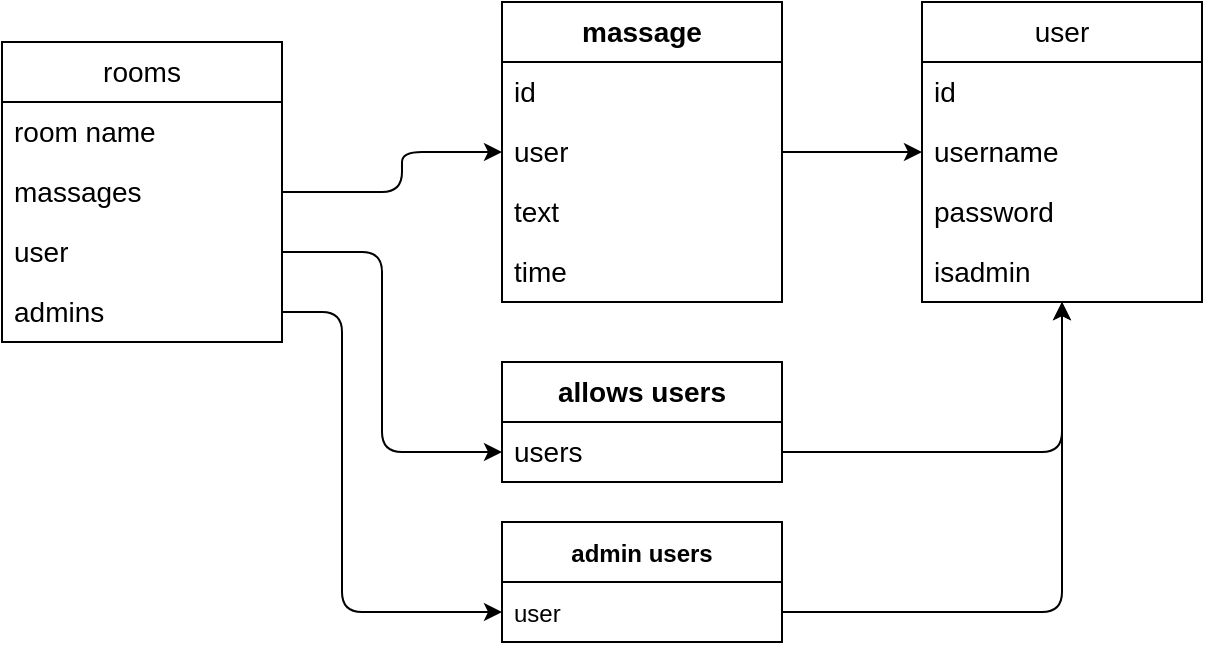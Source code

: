 <mxfile>
    <diagram id="Ml2dGVcdlFa9VVf0Y3eY" name="Page-1">
        <mxGraphModel dx="1112" dy="782" grid="1" gridSize="10" guides="1" tooltips="1" connect="1" arrows="1" fold="1" page="1" pageScale="1" pageWidth="850" pageHeight="1100" math="0" shadow="0">
            <root>
                <mxCell id="0"/>
                <mxCell id="1" parent="0"/>
                <mxCell id="07kP67LV0Qa-peX4RKDk-24" value="rooms" style="swimlane;fontStyle=0;childLayout=stackLayout;horizontal=1;startSize=30;horizontalStack=0;resizeParent=1;resizeParentMax=0;resizeLast=0;collapsible=1;marginBottom=0;whiteSpace=wrap;html=1;strokeColor=default;fontSize=14;fillColor=none;" parent="1" vertex="1">
                    <mxGeometry x="120" y="220" width="140" height="150" as="geometry"/>
                </mxCell>
                <mxCell id="07kP67LV0Qa-peX4RKDk-25" value="room name" style="text;strokeColor=none;fillColor=none;align=left;verticalAlign=middle;spacingLeft=4;spacingRight=4;overflow=hidden;points=[[0,0.5],[1,0.5]];portConstraint=eastwest;rotatable=0;whiteSpace=wrap;html=1;fontSize=14;" parent="07kP67LV0Qa-peX4RKDk-24" vertex="1">
                    <mxGeometry y="30" width="140" height="30" as="geometry"/>
                </mxCell>
                <mxCell id="07kP67LV0Qa-peX4RKDk-26" value="massages" style="text;strokeColor=none;fillColor=none;align=left;verticalAlign=middle;spacingLeft=4;spacingRight=4;overflow=hidden;points=[[0,0.5],[1,0.5]];portConstraint=eastwest;rotatable=0;whiteSpace=wrap;html=1;fontSize=14;" parent="07kP67LV0Qa-peX4RKDk-24" vertex="1">
                    <mxGeometry y="60" width="140" height="30" as="geometry"/>
                </mxCell>
                <mxCell id="QWubxXTpUSNdcqHZoWqp-3" value="user" style="text;strokeColor=none;fillColor=none;align=left;verticalAlign=middle;spacingLeft=4;spacingRight=4;overflow=hidden;points=[[0,0.5],[1,0.5]];portConstraint=eastwest;rotatable=0;whiteSpace=wrap;html=1;fontSize=14;" parent="07kP67LV0Qa-peX4RKDk-24" vertex="1">
                    <mxGeometry y="90" width="140" height="30" as="geometry"/>
                </mxCell>
                <mxCell id="6" value="admins" style="text;strokeColor=none;fillColor=none;align=left;verticalAlign=middle;spacingLeft=4;spacingRight=4;overflow=hidden;points=[[0,0.5],[1,0.5]];portConstraint=eastwest;rotatable=0;whiteSpace=wrap;html=1;fontSize=14;" vertex="1" parent="07kP67LV0Qa-peX4RKDk-24">
                    <mxGeometry y="120" width="140" height="30" as="geometry"/>
                </mxCell>
                <mxCell id="07kP67LV0Qa-peX4RKDk-28" value="&lt;span style=&quot;font-weight: 700;&quot;&gt;allows users&lt;/span&gt;" style="swimlane;fontStyle=0;childLayout=stackLayout;horizontal=1;startSize=30;horizontalStack=0;resizeParent=1;resizeParentMax=0;resizeLast=0;collapsible=1;marginBottom=0;whiteSpace=wrap;html=1;strokeColor=default;fontSize=14;fillColor=none;" parent="1" vertex="1">
                    <mxGeometry x="370" y="380" width="140" height="60" as="geometry"/>
                </mxCell>
                <mxCell id="07kP67LV0Qa-peX4RKDk-29" value="users" style="text;strokeColor=none;fillColor=none;align=left;verticalAlign=middle;spacingLeft=4;spacingRight=4;overflow=hidden;points=[[0,0.5],[1,0.5]];portConstraint=eastwest;rotatable=0;whiteSpace=wrap;html=1;fontSize=14;" parent="07kP67LV0Qa-peX4RKDk-28" vertex="1">
                    <mxGeometry y="30" width="140" height="30" as="geometry"/>
                </mxCell>
                <mxCell id="07kP67LV0Qa-peX4RKDk-32" value="&lt;span style=&quot;font-weight: 700;&quot;&gt;massage&lt;/span&gt;" style="swimlane;fontStyle=0;childLayout=stackLayout;horizontal=1;startSize=30;horizontalStack=0;resizeParent=1;resizeParentMax=0;resizeLast=0;collapsible=1;marginBottom=0;whiteSpace=wrap;html=1;strokeColor=default;fontSize=14;fillColor=none;" parent="1" vertex="1">
                    <mxGeometry x="370" y="200" width="140" height="150" as="geometry"/>
                </mxCell>
                <mxCell id="07kP67LV0Qa-peX4RKDk-33" value="id" style="text;strokeColor=none;fillColor=none;align=left;verticalAlign=middle;spacingLeft=4;spacingRight=4;overflow=hidden;points=[[0,0.5],[1,0.5]];portConstraint=eastwest;rotatable=0;whiteSpace=wrap;html=1;fontSize=14;" parent="07kP67LV0Qa-peX4RKDk-32" vertex="1">
                    <mxGeometry y="30" width="140" height="30" as="geometry"/>
                </mxCell>
                <mxCell id="07kP67LV0Qa-peX4RKDk-34" value="user" style="text;strokeColor=none;fillColor=none;align=left;verticalAlign=middle;spacingLeft=4;spacingRight=4;overflow=hidden;points=[[0,0.5],[1,0.5]];portConstraint=eastwest;rotatable=0;whiteSpace=wrap;html=1;fontSize=14;" parent="07kP67LV0Qa-peX4RKDk-32" vertex="1">
                    <mxGeometry y="60" width="140" height="30" as="geometry"/>
                </mxCell>
                <mxCell id="07kP67LV0Qa-peX4RKDk-35" value="text" style="text;strokeColor=none;fillColor=none;align=left;verticalAlign=middle;spacingLeft=4;spacingRight=4;overflow=hidden;points=[[0,0.5],[1,0.5]];portConstraint=eastwest;rotatable=0;whiteSpace=wrap;html=1;fontSize=14;" parent="07kP67LV0Qa-peX4RKDk-32" vertex="1">
                    <mxGeometry y="90" width="140" height="30" as="geometry"/>
                </mxCell>
                <mxCell id="07kP67LV0Qa-peX4RKDk-41" value="time" style="text;strokeColor=none;fillColor=none;align=left;verticalAlign=middle;spacingLeft=4;spacingRight=4;overflow=hidden;points=[[0,0.5],[1,0.5]];portConstraint=eastwest;rotatable=0;whiteSpace=wrap;html=1;fontSize=14;" parent="07kP67LV0Qa-peX4RKDk-32" vertex="1">
                    <mxGeometry y="120" width="140" height="30" as="geometry"/>
                </mxCell>
                <mxCell id="07kP67LV0Qa-peX4RKDk-42" value="user" style="swimlane;fontStyle=0;childLayout=stackLayout;horizontal=1;startSize=30;horizontalStack=0;resizeParent=1;resizeParentMax=0;resizeLast=0;collapsible=1;marginBottom=0;whiteSpace=wrap;html=1;strokeColor=default;fontSize=14;fillColor=none;" parent="1" vertex="1">
                    <mxGeometry x="580" y="200" width="140" height="150" as="geometry"/>
                </mxCell>
                <mxCell id="07kP67LV0Qa-peX4RKDk-43" value="id" style="text;strokeColor=none;fillColor=none;align=left;verticalAlign=middle;spacingLeft=4;spacingRight=4;overflow=hidden;points=[[0,0.5],[1,0.5]];portConstraint=eastwest;rotatable=0;whiteSpace=wrap;html=1;fontSize=14;" parent="07kP67LV0Qa-peX4RKDk-42" vertex="1">
                    <mxGeometry y="30" width="140" height="30" as="geometry"/>
                </mxCell>
                <mxCell id="07kP67LV0Qa-peX4RKDk-44" value="username" style="text;strokeColor=none;fillColor=none;align=left;verticalAlign=middle;spacingLeft=4;spacingRight=4;overflow=hidden;points=[[0,0.5],[1,0.5]];portConstraint=eastwest;rotatable=0;whiteSpace=wrap;html=1;fontSize=14;" parent="07kP67LV0Qa-peX4RKDk-42" vertex="1">
                    <mxGeometry y="60" width="140" height="30" as="geometry"/>
                </mxCell>
                <mxCell id="07kP67LV0Qa-peX4RKDk-45" value="password" style="text;strokeColor=none;fillColor=none;align=left;verticalAlign=middle;spacingLeft=4;spacingRight=4;overflow=hidden;points=[[0,0.5],[1,0.5]];portConstraint=eastwest;rotatable=0;whiteSpace=wrap;html=1;fontSize=14;" parent="07kP67LV0Qa-peX4RKDk-42" vertex="1">
                    <mxGeometry y="90" width="140" height="30" as="geometry"/>
                </mxCell>
                <mxCell id="QWubxXTpUSNdcqHZoWqp-1" value="isadmin" style="text;strokeColor=none;fillColor=none;align=left;verticalAlign=middle;spacingLeft=4;spacingRight=4;overflow=hidden;points=[[0,0.5],[1,0.5]];portConstraint=eastwest;rotatable=0;whiteSpace=wrap;html=1;fontSize=14;" parent="07kP67LV0Qa-peX4RKDk-42" vertex="1">
                    <mxGeometry y="120" width="140" height="30" as="geometry"/>
                </mxCell>
                <mxCell id="2" value="admin users" style="swimlane;fontStyle=1;childLayout=stackLayout;horizontal=1;startSize=30;horizontalStack=0;resizeParent=1;resizeParentMax=0;resizeLast=0;collapsible=1;marginBottom=0;" vertex="1" parent="1">
                    <mxGeometry x="370" y="460" width="140" height="60" as="geometry"/>
                </mxCell>
                <mxCell id="3" value="user" style="text;strokeColor=none;fillColor=none;align=left;verticalAlign=middle;spacingLeft=4;spacingRight=4;overflow=hidden;points=[[0,0.5],[1,0.5]];portConstraint=eastwest;rotatable=0;" vertex="1" parent="2">
                    <mxGeometry y="30" width="140" height="30" as="geometry"/>
                </mxCell>
                <mxCell id="7" style="edgeStyle=none;html=1;exitX=1;exitY=0.5;exitDx=0;exitDy=0;entryX=0;entryY=0.5;entryDx=0;entryDy=0;" edge="1" parent="1" source="6" target="3">
                    <mxGeometry relative="1" as="geometry">
                        <Array as="points">
                            <mxPoint x="290" y="355"/>
                            <mxPoint x="290" y="505"/>
                        </Array>
                    </mxGeometry>
                </mxCell>
                <mxCell id="8" style="edgeStyle=none;html=1;exitX=1;exitY=0.5;exitDx=0;exitDy=0;entryX=0;entryY=0.5;entryDx=0;entryDy=0;" edge="1" parent="1" source="QWubxXTpUSNdcqHZoWqp-3" target="07kP67LV0Qa-peX4RKDk-29">
                    <mxGeometry relative="1" as="geometry">
                        <Array as="points">
                            <mxPoint x="310" y="325"/>
                            <mxPoint x="310" y="425"/>
                        </Array>
                    </mxGeometry>
                </mxCell>
                <mxCell id="9" style="edgeStyle=none;html=1;exitX=1;exitY=0.5;exitDx=0;exitDy=0;" edge="1" parent="1" source="07kP67LV0Qa-peX4RKDk-26" target="07kP67LV0Qa-peX4RKDk-32">
                    <mxGeometry relative="1" as="geometry">
                        <Array as="points">
                            <mxPoint x="320" y="295"/>
                            <mxPoint x="320" y="275"/>
                        </Array>
                    </mxGeometry>
                </mxCell>
                <mxCell id="11" style="edgeStyle=none;html=1;exitX=1;exitY=0.5;exitDx=0;exitDy=0;" edge="1" parent="1" source="07kP67LV0Qa-peX4RKDk-34" target="07kP67LV0Qa-peX4RKDk-42">
                    <mxGeometry relative="1" as="geometry"/>
                </mxCell>
                <mxCell id="12" style="edgeStyle=none;html=1;exitX=1;exitY=0.5;exitDx=0;exitDy=0;" edge="1" parent="1" source="07kP67LV0Qa-peX4RKDk-29" target="07kP67LV0Qa-peX4RKDk-42">
                    <mxGeometry relative="1" as="geometry">
                        <Array as="points">
                            <mxPoint x="650" y="425"/>
                        </Array>
                    </mxGeometry>
                </mxCell>
                <mxCell id="14" style="edgeStyle=none;html=1;exitX=1;exitY=0.5;exitDx=0;exitDy=0;" edge="1" parent="1" source="3" target="07kP67LV0Qa-peX4RKDk-42">
                    <mxGeometry relative="1" as="geometry">
                        <Array as="points">
                            <mxPoint x="650" y="505"/>
                        </Array>
                    </mxGeometry>
                </mxCell>
            </root>
        </mxGraphModel>
    </diagram>
</mxfile>